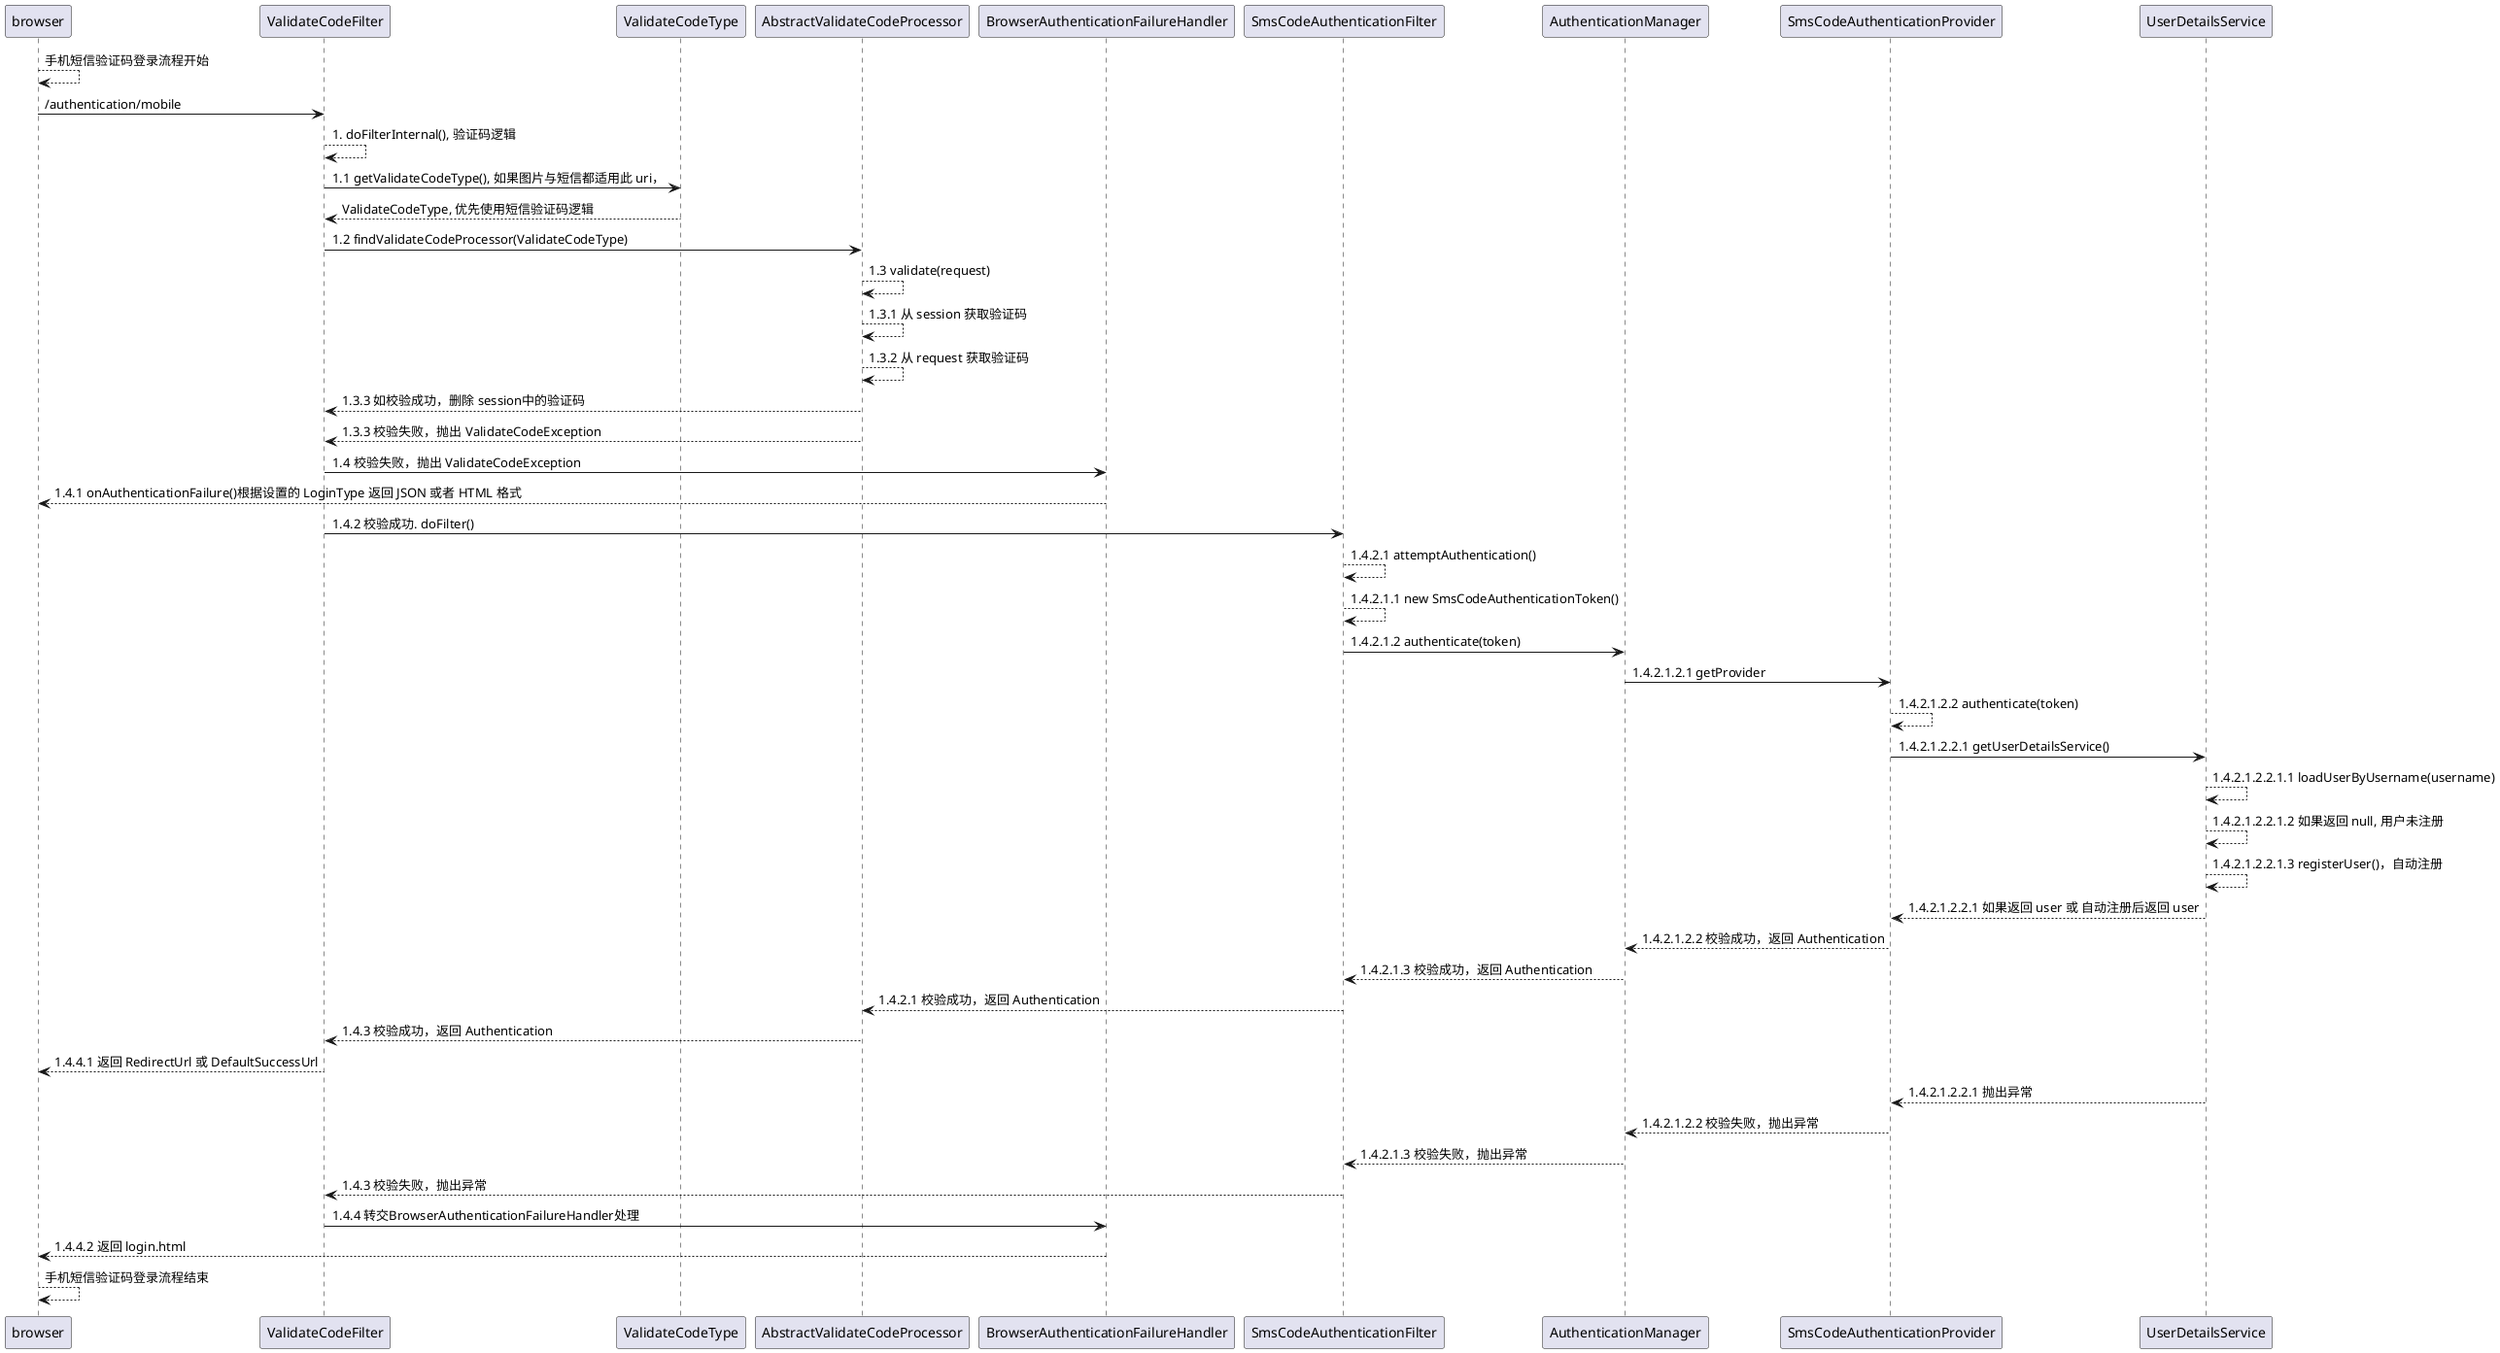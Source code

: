 @startuml

browser --> browser: 手机短信验证码登录流程开始

browser -> ValidateCodeFilter: /authentication/mobile

ValidateCodeFilter --> ValidateCodeFilter: 1. doFilterInternal(), 验证码逻辑
ValidateCodeFilter -> ValidateCodeType: 1.1 getValidateCodeType(), 如果图片与短信都适用此 uri，
ValidateCodeType --> ValidateCodeFilter: ValidateCodeType, 优先使用短信验证码逻辑
ValidateCodeFilter -> AbstractValidateCodeProcessor: 1.2 findValidateCodeProcessor(ValidateCodeType)

AbstractValidateCodeProcessor --> AbstractValidateCodeProcessor: 1.3 validate(request)
AbstractValidateCodeProcessor --> AbstractValidateCodeProcessor: 1.3.1 从 session 获取验证码
AbstractValidateCodeProcessor --> AbstractValidateCodeProcessor: 1.3.2 从 request 获取验证码
AbstractValidateCodeProcessor --> ValidateCodeFilter: 1.3.3 如校验成功，删除 session中的验证码

AbstractValidateCodeProcessor --> ValidateCodeFilter: 1.3.3 校验失败，抛出 ValidateCodeException
ValidateCodeFilter -> BrowserAuthenticationFailureHandler: 1.4 校验失败，抛出 ValidateCodeException
BrowserAuthenticationFailureHandler --> browser: 1.4.1 onAuthenticationFailure()根据设置的 LoginType 返回 JSON 或者 HTML 格式

ValidateCodeFilter -> SmsCodeAuthenticationFilter: 1.4.2 校验成功. doFilter()
SmsCodeAuthenticationFilter --> SmsCodeAuthenticationFilter: 1.4.2.1 attemptAuthentication()
SmsCodeAuthenticationFilter --> SmsCodeAuthenticationFilter: 1.4.2.1.1 new SmsCodeAuthenticationToken()
SmsCodeAuthenticationFilter -> AuthenticationManager: 1.4.2.1.2 authenticate(token)

AuthenticationManager -> SmsCodeAuthenticationProvider: 1.4.2.1.2.1 getProvider
SmsCodeAuthenticationProvider --> SmsCodeAuthenticationProvider: 1.4.2.1.2.2 authenticate(token)
SmsCodeAuthenticationProvider -> UserDetailsService: 1.4.2.1.2.2.1 getUserDetailsService()

UserDetailsService --> UserDetailsService: 1.4.2.1.2.2.1.1 loadUserByUsername(username)
UserDetailsService --> UserDetailsService: 1.4.2.1.2.2.1.2 如果返回 null, 用户未注册
UserDetailsService --> UserDetailsService: 1.4.2.1.2.2.1.3 registerUser()，自动注册

UserDetailsService --> SmsCodeAuthenticationProvider: 1.4.2.1.2.2.1 如果返回 user 或 自动注册后返回 user
SmsCodeAuthenticationProvider --> AuthenticationManager: 1.4.2.1.2.2 校验成功，返回 Authentication

AuthenticationManager --> SmsCodeAuthenticationFilter: 1.4.2.1.3 校验成功，返回 Authentication
SmsCodeAuthenticationFilter --> AbstractValidateCodeProcessor: 1.4.2.1 校验成功，返回 Authentication
AbstractValidateCodeProcessor --> ValidateCodeFilter: 1.4.3 校验成功，返回 Authentication

ValidateCodeFilter --> browser: 1.4.4.1 返回 RedirectUrl 或 DefaultSuccessUrl

UserDetailsService --> SmsCodeAuthenticationProvider: 1.4.2.1.2.2.1 抛出异常
SmsCodeAuthenticationProvider --> AuthenticationManager: 1.4.2.1.2.2 校验失败，抛出异常

AuthenticationManager --> SmsCodeAuthenticationFilter: 1.4.2.1.3 校验失败，抛出异常
SmsCodeAuthenticationFilter --> ValidateCodeFilter: 1.4.3 校验失败，抛出异常
ValidateCodeFilter -> BrowserAuthenticationFailureHandler: 1.4.4 转交BrowserAuthenticationFailureHandler处理
BrowserAuthenticationFailureHandler --> browser: 1.4.4.2 返回 login.html

browser --> browser: 手机短信验证码登录流程结束

@enduml